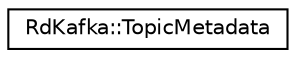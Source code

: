 digraph "Graphical Class Hierarchy"
{
  edge [fontname="Helvetica",fontsize="10",labelfontname="Helvetica",labelfontsize="10"];
  node [fontname="Helvetica",fontsize="10",shape=record];
  rankdir="LR";
  Node1 [label="RdKafka::TopicMetadata",height=0.2,width=0.4,color="black", fillcolor="white", style="filled",URL="$classRdKafka_1_1TopicMetadata.html"];
}
